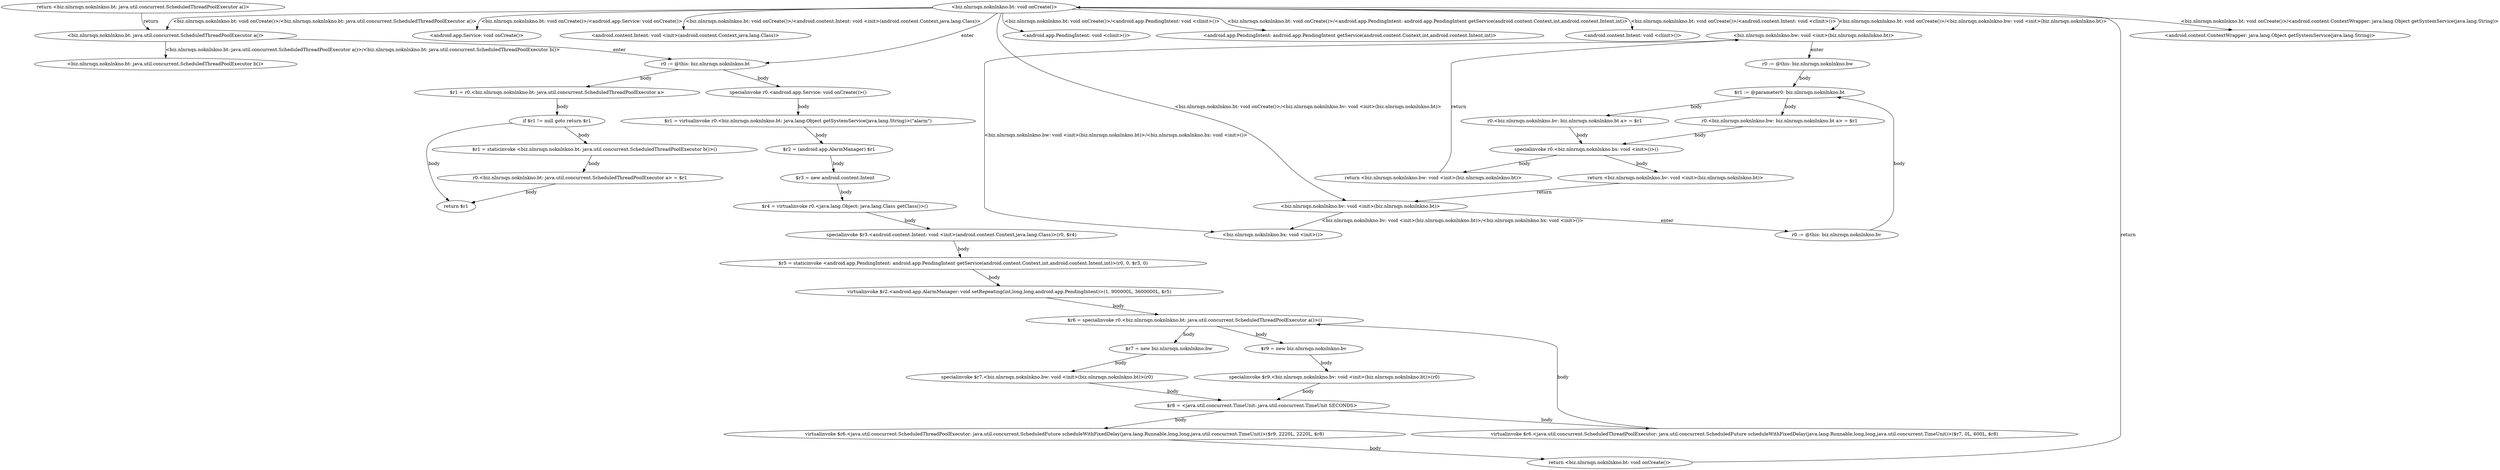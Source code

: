 digraph "<biz.nlnrnqn.noknlnkno.bt: void onCreate()> -" {
    "<biz.nlnrnqn.noknlnkno.bt: void onCreate()>";
    "<android.content.Intent: void <clinit>()>";
    "<biz.nlnrnqn.noknlnkno.bt: void onCreate()>"->"<android.content.Intent: void <clinit>()>" [label="<biz.nlnrnqn.noknlnkno.bt: void onCreate()>/<android.content.Intent: void <clinit>()>",];
    "r0 := @this: biz.nlnrnqn.noknlnkno.bt";
    "<biz.nlnrnqn.noknlnkno.bt: void onCreate()>"->"r0 := @this: biz.nlnrnqn.noknlnkno.bt" [label="enter",];
    "specialinvoke r0.<android.app.Service: void onCreate()>()";
    "r0 := @this: biz.nlnrnqn.noknlnkno.bt"->"specialinvoke r0.<android.app.Service: void onCreate()>()" [label="body",];
    "$r1 = virtualinvoke r0.<biz.nlnrnqn.noknlnkno.bt: java.lang.Object getSystemService(java.lang.String)>(\"alarm\")";
    "specialinvoke r0.<android.app.Service: void onCreate()>()"->"$r1 = virtualinvoke r0.<biz.nlnrnqn.noknlnkno.bt: java.lang.Object getSystemService(java.lang.String)>(\"alarm\")" [label="body",];
    "$r2 = (android.app.AlarmManager) $r1";
    "$r1 = virtualinvoke r0.<biz.nlnrnqn.noknlnkno.bt: java.lang.Object getSystemService(java.lang.String)>(\"alarm\")"->"$r2 = (android.app.AlarmManager) $r1" [label="body",];
    "$r3 = new android.content.Intent";
    "$r2 = (android.app.AlarmManager) $r1"->"$r3 = new android.content.Intent" [label="body",];
    "$r4 = virtualinvoke r0.<java.lang.Object: java.lang.Class getClass()>()";
    "$r3 = new android.content.Intent"->"$r4 = virtualinvoke r0.<java.lang.Object: java.lang.Class getClass()>()" [label="body",];
    "specialinvoke $r3.<android.content.Intent: void <init>(android.content.Context,java.lang.Class)>(r0, $r4)";
    "$r4 = virtualinvoke r0.<java.lang.Object: java.lang.Class getClass()>()"->"specialinvoke $r3.<android.content.Intent: void <init>(android.content.Context,java.lang.Class)>(r0, $r4)" [label="body",];
    "$r5 = staticinvoke <android.app.PendingIntent: android.app.PendingIntent getService(android.content.Context,int,android.content.Intent,int)>(r0, 0, $r3, 0)";
    "specialinvoke $r3.<android.content.Intent: void <init>(android.content.Context,java.lang.Class)>(r0, $r4)"->"$r5 = staticinvoke <android.app.PendingIntent: android.app.PendingIntent getService(android.content.Context,int,android.content.Intent,int)>(r0, 0, $r3, 0)" [label="body",];
    "virtualinvoke $r2.<android.app.AlarmManager: void setRepeating(int,long,long,android.app.PendingIntent)>(1, 900000L, 3600000L, $r5)";
    "$r5 = staticinvoke <android.app.PendingIntent: android.app.PendingIntent getService(android.content.Context,int,android.content.Intent,int)>(r0, 0, $r3, 0)"->"virtualinvoke $r2.<android.app.AlarmManager: void setRepeating(int,long,long,android.app.PendingIntent)>(1, 900000L, 3600000L, $r5)" [label="body",];
    "$r6 = specialinvoke r0.<biz.nlnrnqn.noknlnkno.bt: java.util.concurrent.ScheduledThreadPoolExecutor a()>()";
    "virtualinvoke $r2.<android.app.AlarmManager: void setRepeating(int,long,long,android.app.PendingIntent)>(1, 900000L, 3600000L, $r5)"->"$r6 = specialinvoke r0.<biz.nlnrnqn.noknlnkno.bt: java.util.concurrent.ScheduledThreadPoolExecutor a()>()" [label="body",];
    "$r7 = new biz.nlnrnqn.noknlnkno.bw";
    "$r6 = specialinvoke r0.<biz.nlnrnqn.noknlnkno.bt: java.util.concurrent.ScheduledThreadPoolExecutor a()>()"->"$r7 = new biz.nlnrnqn.noknlnkno.bw" [label="body",];
    "specialinvoke $r7.<biz.nlnrnqn.noknlnkno.bw: void <init>(biz.nlnrnqn.noknlnkno.bt)>(r0)";
    "$r7 = new biz.nlnrnqn.noknlnkno.bw"->"specialinvoke $r7.<biz.nlnrnqn.noknlnkno.bw: void <init>(biz.nlnrnqn.noknlnkno.bt)>(r0)" [label="body",];
    "$r8 = <java.util.concurrent.TimeUnit: java.util.concurrent.TimeUnit SECONDS>";
    "specialinvoke $r7.<biz.nlnrnqn.noknlnkno.bw: void <init>(biz.nlnrnqn.noknlnkno.bt)>(r0)"->"$r8 = <java.util.concurrent.TimeUnit: java.util.concurrent.TimeUnit SECONDS>" [label="body",];
    "virtualinvoke $r6.<java.util.concurrent.ScheduledThreadPoolExecutor: java.util.concurrent.ScheduledFuture scheduleWithFixedDelay(java.lang.Runnable,long,long,java.util.concurrent.TimeUnit)>($r7, 0L, 600L, $r8)";
    "$r8 = <java.util.concurrent.TimeUnit: java.util.concurrent.TimeUnit SECONDS>"->"virtualinvoke $r6.<java.util.concurrent.ScheduledThreadPoolExecutor: java.util.concurrent.ScheduledFuture scheduleWithFixedDelay(java.lang.Runnable,long,long,java.util.concurrent.TimeUnit)>($r7, 0L, 600L, $r8)" [label="body",];
    "virtualinvoke $r6.<java.util.concurrent.ScheduledThreadPoolExecutor: java.util.concurrent.ScheduledFuture scheduleWithFixedDelay(java.lang.Runnable,long,long,java.util.concurrent.TimeUnit)>($r7, 0L, 600L, $r8)"->"$r6 = specialinvoke r0.<biz.nlnrnqn.noknlnkno.bt: java.util.concurrent.ScheduledThreadPoolExecutor a()>()" [label="body",];
    "$r9 = new biz.nlnrnqn.noknlnkno.bv";
    "$r6 = specialinvoke r0.<biz.nlnrnqn.noknlnkno.bt: java.util.concurrent.ScheduledThreadPoolExecutor a()>()"->"$r9 = new biz.nlnrnqn.noknlnkno.bv" [label="body",];
    "specialinvoke $r9.<biz.nlnrnqn.noknlnkno.bv: void <init>(biz.nlnrnqn.noknlnkno.bt)>(r0)";
    "$r9 = new biz.nlnrnqn.noknlnkno.bv"->"specialinvoke $r9.<biz.nlnrnqn.noknlnkno.bv: void <init>(biz.nlnrnqn.noknlnkno.bt)>(r0)" [label="body",];
    "specialinvoke $r9.<biz.nlnrnqn.noknlnkno.bv: void <init>(biz.nlnrnqn.noknlnkno.bt)>(r0)"->"$r8 = <java.util.concurrent.TimeUnit: java.util.concurrent.TimeUnit SECONDS>" [label="body",];
    "virtualinvoke $r6.<java.util.concurrent.ScheduledThreadPoolExecutor: java.util.concurrent.ScheduledFuture scheduleWithFixedDelay(java.lang.Runnable,long,long,java.util.concurrent.TimeUnit)>($r9, 2220L, 2220L, $r8)";
    "$r8 = <java.util.concurrent.TimeUnit: java.util.concurrent.TimeUnit SECONDS>"->"virtualinvoke $r6.<java.util.concurrent.ScheduledThreadPoolExecutor: java.util.concurrent.ScheduledFuture scheduleWithFixedDelay(java.lang.Runnable,long,long,java.util.concurrent.TimeUnit)>($r9, 2220L, 2220L, $r8)" [label="body",];
    "return <biz.nlnrnqn.noknlnkno.bt: void onCreate()>";
    "virtualinvoke $r6.<java.util.concurrent.ScheduledThreadPoolExecutor: java.util.concurrent.ScheduledFuture scheduleWithFixedDelay(java.lang.Runnable,long,long,java.util.concurrent.TimeUnit)>($r9, 2220L, 2220L, $r8)"->"return <biz.nlnrnqn.noknlnkno.bt: void onCreate()>" [label="body",];
    "return <biz.nlnrnqn.noknlnkno.bt: void onCreate()>"->"<biz.nlnrnqn.noknlnkno.bt: void onCreate()>" [label="return",];
    "<biz.nlnrnqn.noknlnkno.bt: java.util.concurrent.ScheduledThreadPoolExecutor a()>";
    "<biz.nlnrnqn.noknlnkno.bt: void onCreate()>"->"<biz.nlnrnqn.noknlnkno.bt: java.util.concurrent.ScheduledThreadPoolExecutor a()>" [label="<biz.nlnrnqn.noknlnkno.bt: void onCreate()>/<biz.nlnrnqn.noknlnkno.bt: java.util.concurrent.ScheduledThreadPoolExecutor a()>",];
    "<biz.nlnrnqn.noknlnkno.bt: java.util.concurrent.ScheduledThreadPoolExecutor b()>";
    "<biz.nlnrnqn.noknlnkno.bt: java.util.concurrent.ScheduledThreadPoolExecutor a()>"->"<biz.nlnrnqn.noknlnkno.bt: java.util.concurrent.ScheduledThreadPoolExecutor b()>" [label="<biz.nlnrnqn.noknlnkno.bt: java.util.concurrent.ScheduledThreadPoolExecutor a()>/<biz.nlnrnqn.noknlnkno.bt: java.util.concurrent.ScheduledThreadPoolExecutor b()>",];
    "<biz.nlnrnqn.noknlnkno.bt: java.util.concurrent.ScheduledThreadPoolExecutor a()>"->"r0 := @this: biz.nlnrnqn.noknlnkno.bt" [label="enter",];
    "$r1 = r0.<biz.nlnrnqn.noknlnkno.bt: java.util.concurrent.ScheduledThreadPoolExecutor a>";
    "r0 := @this: biz.nlnrnqn.noknlnkno.bt"->"$r1 = r0.<biz.nlnrnqn.noknlnkno.bt: java.util.concurrent.ScheduledThreadPoolExecutor a>" [label="body",];
    "if $r1 != null goto return $r1";
    "$r1 = r0.<biz.nlnrnqn.noknlnkno.bt: java.util.concurrent.ScheduledThreadPoolExecutor a>"->"if $r1 != null goto return $r1" [label="body",];
    "$r1 = staticinvoke <biz.nlnrnqn.noknlnkno.bt: java.util.concurrent.ScheduledThreadPoolExecutor b()>()";
    "if $r1 != null goto return $r1"->"$r1 = staticinvoke <biz.nlnrnqn.noknlnkno.bt: java.util.concurrent.ScheduledThreadPoolExecutor b()>()" [label="body",];
    "r0.<biz.nlnrnqn.noknlnkno.bt: java.util.concurrent.ScheduledThreadPoolExecutor a> = $r1";
    "$r1 = staticinvoke <biz.nlnrnqn.noknlnkno.bt: java.util.concurrent.ScheduledThreadPoolExecutor b()>()"->"r0.<biz.nlnrnqn.noknlnkno.bt: java.util.concurrent.ScheduledThreadPoolExecutor a> = $r1" [label="body",];
    "return $r1";
    "r0.<biz.nlnrnqn.noknlnkno.bt: java.util.concurrent.ScheduledThreadPoolExecutor a> = $r1"->"return $r1" [label="body",];
    "return <biz.nlnrnqn.noknlnkno.bt: java.util.concurrent.ScheduledThreadPoolExecutor a()>";
    "return <biz.nlnrnqn.noknlnkno.bt: java.util.concurrent.ScheduledThreadPoolExecutor a()>"->"<biz.nlnrnqn.noknlnkno.bt: java.util.concurrent.ScheduledThreadPoolExecutor a()>" [label="return",];
    "if $r1 != null goto return $r1"->"return $r1" [label="body",];
    "<android.content.ContextWrapper: java.lang.Object getSystemService(java.lang.String)>";
    "<biz.nlnrnqn.noknlnkno.bt: void onCreate()>"->"<android.content.ContextWrapper: java.lang.Object getSystemService(java.lang.String)>" [label="<biz.nlnrnqn.noknlnkno.bt: void onCreate()>/<android.content.ContextWrapper: java.lang.Object getSystemService(java.lang.String)>",];
    "<android.app.Service: void onCreate()>";
    "<biz.nlnrnqn.noknlnkno.bt: void onCreate()>"->"<android.app.Service: void onCreate()>" [label="<biz.nlnrnqn.noknlnkno.bt: void onCreate()>/<android.app.Service: void onCreate()>",];
    "<android.content.Intent: void <init>(android.content.Context,java.lang.Class)>";
    "<biz.nlnrnqn.noknlnkno.bt: void onCreate()>"->"<android.content.Intent: void <init>(android.content.Context,java.lang.Class)>" [label="<biz.nlnrnqn.noknlnkno.bt: void onCreate()>/<android.content.Intent: void <init>(android.content.Context,java.lang.Class)>",];
    "<biz.nlnrnqn.noknlnkno.bw: void <init>(biz.nlnrnqn.noknlnkno.bt)>";
    "<biz.nlnrnqn.noknlnkno.bt: void onCreate()>"->"<biz.nlnrnqn.noknlnkno.bw: void <init>(biz.nlnrnqn.noknlnkno.bt)>" [label="<biz.nlnrnqn.noknlnkno.bt: void onCreate()>/<biz.nlnrnqn.noknlnkno.bw: void <init>(biz.nlnrnqn.noknlnkno.bt)>",];
    "<biz.nlnrnqn.noknlnkno.bx: void <init>()>";
    "<biz.nlnrnqn.noknlnkno.bw: void <init>(biz.nlnrnqn.noknlnkno.bt)>"->"<biz.nlnrnqn.noknlnkno.bx: void <init>()>" [label="<biz.nlnrnqn.noknlnkno.bw: void <init>(biz.nlnrnqn.noknlnkno.bt)>/<biz.nlnrnqn.noknlnkno.bx: void <init>()>",];
    "r0 := @this: biz.nlnrnqn.noknlnkno.bw";
    "<biz.nlnrnqn.noknlnkno.bw: void <init>(biz.nlnrnqn.noknlnkno.bt)>"->"r0 := @this: biz.nlnrnqn.noknlnkno.bw" [label="enter",];
    "$r1 := @parameter0: biz.nlnrnqn.noknlnkno.bt";
    "r0 := @this: biz.nlnrnqn.noknlnkno.bw"->"$r1 := @parameter0: biz.nlnrnqn.noknlnkno.bt" [label="body",];
    "r0.<biz.nlnrnqn.noknlnkno.bw: biz.nlnrnqn.noknlnkno.bt a> = $r1";
    "$r1 := @parameter0: biz.nlnrnqn.noknlnkno.bt"->"r0.<biz.nlnrnqn.noknlnkno.bw: biz.nlnrnqn.noknlnkno.bt a> = $r1" [label="body",];
    "specialinvoke r0.<biz.nlnrnqn.noknlnkno.bx: void <init>()>()";
    "r0.<biz.nlnrnqn.noknlnkno.bw: biz.nlnrnqn.noknlnkno.bt a> = $r1"->"specialinvoke r0.<biz.nlnrnqn.noknlnkno.bx: void <init>()>()" [label="body",];
    "return <biz.nlnrnqn.noknlnkno.bw: void <init>(biz.nlnrnqn.noknlnkno.bt)>";
    "specialinvoke r0.<biz.nlnrnqn.noknlnkno.bx: void <init>()>()"->"return <biz.nlnrnqn.noknlnkno.bw: void <init>(biz.nlnrnqn.noknlnkno.bt)>" [label="body",];
    "return <biz.nlnrnqn.noknlnkno.bw: void <init>(biz.nlnrnqn.noknlnkno.bt)>"->"<biz.nlnrnqn.noknlnkno.bw: void <init>(biz.nlnrnqn.noknlnkno.bt)>" [label="return",];
    "<biz.nlnrnqn.noknlnkno.bv: void <init>(biz.nlnrnqn.noknlnkno.bt)>";
    "<biz.nlnrnqn.noknlnkno.bt: void onCreate()>"->"<biz.nlnrnqn.noknlnkno.bv: void <init>(biz.nlnrnqn.noknlnkno.bt)>" [label="<biz.nlnrnqn.noknlnkno.bt: void onCreate()>/<biz.nlnrnqn.noknlnkno.bv: void <init>(biz.nlnrnqn.noknlnkno.bt)>",];
    "<biz.nlnrnqn.noknlnkno.bv: void <init>(biz.nlnrnqn.noknlnkno.bt)>"->"<biz.nlnrnqn.noknlnkno.bx: void <init>()>" [label="<biz.nlnrnqn.noknlnkno.bv: void <init>(biz.nlnrnqn.noknlnkno.bt)>/<biz.nlnrnqn.noknlnkno.bx: void <init>()>",];
    "r0 := @this: biz.nlnrnqn.noknlnkno.bv";
    "<biz.nlnrnqn.noknlnkno.bv: void <init>(biz.nlnrnqn.noknlnkno.bt)>"->"r0 := @this: biz.nlnrnqn.noknlnkno.bv" [label="enter",];
    "r0 := @this: biz.nlnrnqn.noknlnkno.bv"->"$r1 := @parameter0: biz.nlnrnqn.noknlnkno.bt" [label="body",];
    "r0.<biz.nlnrnqn.noknlnkno.bv: biz.nlnrnqn.noknlnkno.bt a> = $r1";
    "$r1 := @parameter0: biz.nlnrnqn.noknlnkno.bt"->"r0.<biz.nlnrnqn.noknlnkno.bv: biz.nlnrnqn.noknlnkno.bt a> = $r1" [label="body",];
    "r0.<biz.nlnrnqn.noknlnkno.bv: biz.nlnrnqn.noknlnkno.bt a> = $r1"->"specialinvoke r0.<biz.nlnrnqn.noknlnkno.bx: void <init>()>()" [label="body",];
    "return <biz.nlnrnqn.noknlnkno.bv: void <init>(biz.nlnrnqn.noknlnkno.bt)>";
    "specialinvoke r0.<biz.nlnrnqn.noknlnkno.bx: void <init>()>()"->"return <biz.nlnrnqn.noknlnkno.bv: void <init>(biz.nlnrnqn.noknlnkno.bt)>" [label="body",];
    "return <biz.nlnrnqn.noknlnkno.bv: void <init>(biz.nlnrnqn.noknlnkno.bt)>"->"<biz.nlnrnqn.noknlnkno.bv: void <init>(biz.nlnrnqn.noknlnkno.bt)>" [label="return",];
    "<android.app.PendingIntent: void <clinit>()>";
    "<biz.nlnrnqn.noknlnkno.bt: void onCreate()>"->"<android.app.PendingIntent: void <clinit>()>" [label="<biz.nlnrnqn.noknlnkno.bt: void onCreate()>/<android.app.PendingIntent: void <clinit>()>",];
    "<android.app.PendingIntent: android.app.PendingIntent getService(android.content.Context,int,android.content.Intent,int)>";
    "<biz.nlnrnqn.noknlnkno.bt: void onCreate()>"->"<android.app.PendingIntent: android.app.PendingIntent getService(android.content.Context,int,android.content.Intent,int)>" [label="<biz.nlnrnqn.noknlnkno.bt: void onCreate()>/<android.app.PendingIntent: android.app.PendingIntent getService(android.content.Context,int,android.content.Intent,int)>",];
}
